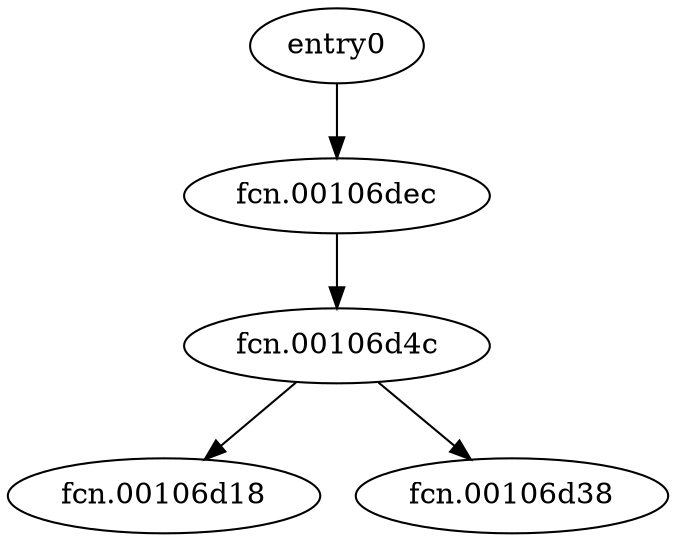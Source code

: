 digraph code {
  "0x001061e0" [label="entry0"];
  "0x001061e0" -> "0x00106dec";
  "0x00106dec" [label="fcn.00106dec"];
  "0x00106dec" [label="fcn.00106dec"];
  "0x00106dec" -> "0x00106d4c";
  "0x00106d4c" [label="fcn.00106d4c"];
  "0x00106d4c" [label="fcn.00106d4c"];
  "0x00106d4c" -> "0x00106d18";
  "0x00106d18" [label="fcn.00106d18"];
  "0x00106d4c" -> "0x00106d38";
  "0x00106d38" [label="fcn.00106d38"];
}